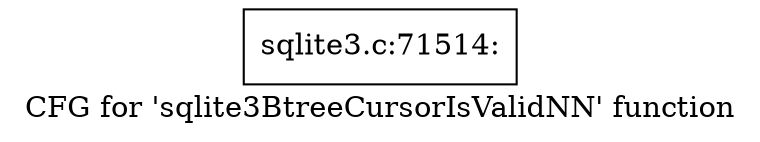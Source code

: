 digraph "CFG for 'sqlite3BtreeCursorIsValidNN' function" {
	label="CFG for 'sqlite3BtreeCursorIsValidNN' function";

	Node0x55c0f7547800 [shape=record,label="{sqlite3.c:71514:}"];
}
